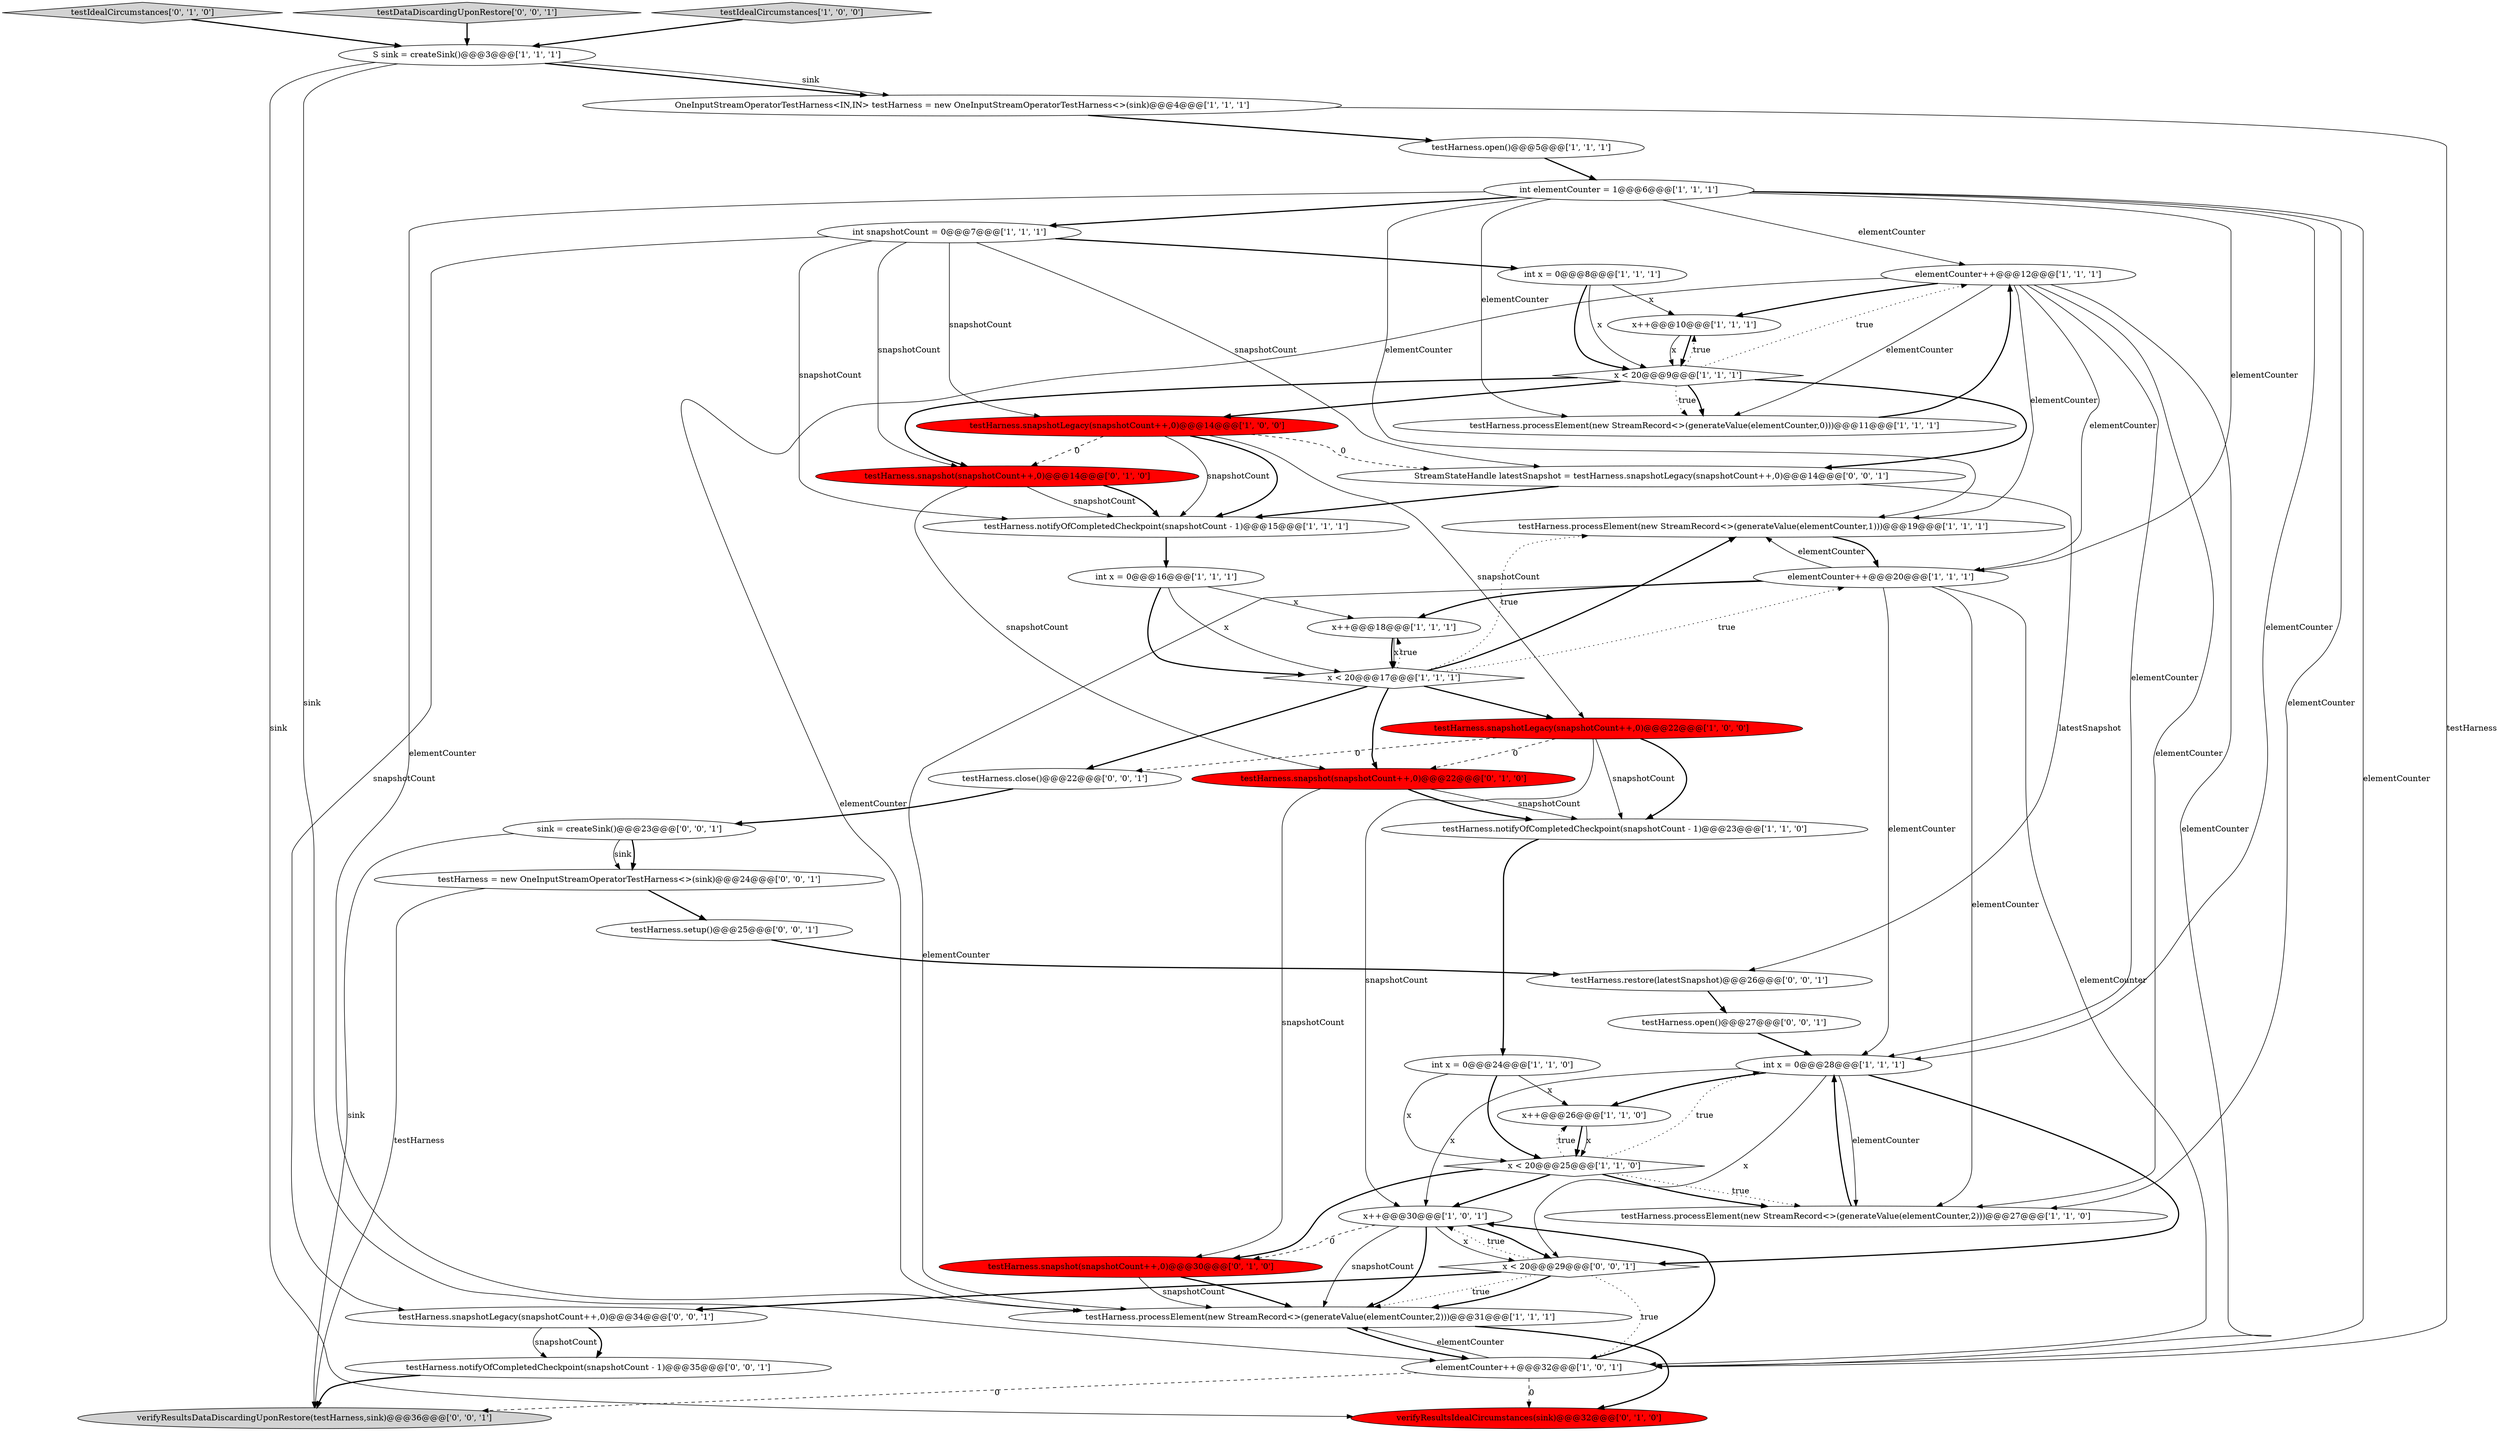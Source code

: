 digraph {
43 [style = filled, label = "testHarness.close()@@@22@@@['0', '0', '1']", fillcolor = white, shape = ellipse image = "AAA0AAABBB3BBB"];
8 [style = filled, label = "S sink = createSink()@@@3@@@['1', '1', '1']", fillcolor = white, shape = ellipse image = "AAA0AAABBB1BBB"];
13 [style = filled, label = "int x = 0@@@28@@@['1', '1', '1']", fillcolor = white, shape = ellipse image = "AAA0AAABBB1BBB"];
29 [style = filled, label = "testHarness.snapshot(snapshotCount++,0)@@@30@@@['0', '1', '0']", fillcolor = red, shape = ellipse image = "AAA1AAABBB2BBB"];
18 [style = filled, label = "elementCounter++@@@12@@@['1', '1', '1']", fillcolor = white, shape = ellipse image = "AAA0AAABBB1BBB"];
37 [style = filled, label = "testHarness.notifyOfCompletedCheckpoint(snapshotCount - 1)@@@35@@@['0', '0', '1']", fillcolor = white, shape = ellipse image = "AAA0AAABBB3BBB"];
38 [style = filled, label = "verifyResultsDataDiscardingUponRestore(testHarness,sink)@@@36@@@['0', '0', '1']", fillcolor = lightgray, shape = ellipse image = "AAA0AAABBB3BBB"];
32 [style = filled, label = "verifyResultsIdealCircumstances(sink)@@@32@@@['0', '1', '0']", fillcolor = red, shape = ellipse image = "AAA1AAABBB2BBB"];
20 [style = filled, label = "testHarness.notifyOfCompletedCheckpoint(snapshotCount - 1)@@@23@@@['1', '1', '0']", fillcolor = white, shape = ellipse image = "AAA0AAABBB1BBB"];
23 [style = filled, label = "testHarness.processElement(new StreamRecord<>(generateValue(elementCounter,1)))@@@19@@@['1', '1', '1']", fillcolor = white, shape = ellipse image = "AAA0AAABBB1BBB"];
42 [style = filled, label = "testHarness = new OneInputStreamOperatorTestHarness<>(sink)@@@24@@@['0', '0', '1']", fillcolor = white, shape = ellipse image = "AAA0AAABBB3BBB"];
25 [style = filled, label = "int x = 0@@@24@@@['1', '1', '0']", fillcolor = white, shape = ellipse image = "AAA0AAABBB1BBB"];
41 [style = filled, label = "testHarness.snapshotLegacy(snapshotCount++,0)@@@34@@@['0', '0', '1']", fillcolor = white, shape = ellipse image = "AAA0AAABBB3BBB"];
1 [style = filled, label = "testHarness.processElement(new StreamRecord<>(generateValue(elementCounter,2)))@@@31@@@['1', '1', '1']", fillcolor = white, shape = ellipse image = "AAA0AAABBB1BBB"];
30 [style = filled, label = "testHarness.snapshot(snapshotCount++,0)@@@14@@@['0', '1', '0']", fillcolor = red, shape = ellipse image = "AAA1AAABBB2BBB"];
14 [style = filled, label = "testHarness.open()@@@5@@@['1', '1', '1']", fillcolor = white, shape = ellipse image = "AAA0AAABBB1BBB"];
0 [style = filled, label = "x++@@@30@@@['1', '0', '1']", fillcolor = white, shape = ellipse image = "AAA0AAABBB1BBB"];
24 [style = filled, label = "elementCounter++@@@32@@@['1', '0', '1']", fillcolor = white, shape = ellipse image = "AAA0AAABBB1BBB"];
21 [style = filled, label = "x < 20@@@17@@@['1', '1', '1']", fillcolor = white, shape = diamond image = "AAA0AAABBB1BBB"];
3 [style = filled, label = "OneInputStreamOperatorTestHarness<IN,IN> testHarness = new OneInputStreamOperatorTestHarness<>(sink)@@@4@@@['1', '1', '1']", fillcolor = white, shape = ellipse image = "AAA0AAABBB1BBB"];
11 [style = filled, label = "testHarness.snapshotLegacy(snapshotCount++,0)@@@22@@@['1', '0', '0']", fillcolor = red, shape = ellipse image = "AAA1AAABBB1BBB"];
35 [style = filled, label = "testHarness.setup()@@@25@@@['0', '0', '1']", fillcolor = white, shape = ellipse image = "AAA0AAABBB3BBB"];
22 [style = filled, label = "testHarness.processElement(new StreamRecord<>(generateValue(elementCounter,2)))@@@27@@@['1', '1', '0']", fillcolor = white, shape = ellipse image = "AAA0AAABBB1BBB"];
17 [style = filled, label = "int x = 0@@@8@@@['1', '1', '1']", fillcolor = white, shape = ellipse image = "AAA0AAABBB1BBB"];
31 [style = filled, label = "testHarness.snapshot(snapshotCount++,0)@@@22@@@['0', '1', '0']", fillcolor = red, shape = ellipse image = "AAA1AAABBB2BBB"];
27 [style = filled, label = "int elementCounter = 1@@@6@@@['1', '1', '1']", fillcolor = white, shape = ellipse image = "AAA0AAABBB1BBB"];
40 [style = filled, label = "testHarness.restore(latestSnapshot)@@@26@@@['0', '0', '1']", fillcolor = white, shape = ellipse image = "AAA0AAABBB3BBB"];
4 [style = filled, label = "testHarness.snapshotLegacy(snapshotCount++,0)@@@14@@@['1', '0', '0']", fillcolor = red, shape = ellipse image = "AAA1AAABBB1BBB"];
33 [style = filled, label = "sink = createSink()@@@23@@@['0', '0', '1']", fillcolor = white, shape = ellipse image = "AAA0AAABBB3BBB"];
5 [style = filled, label = "x++@@@10@@@['1', '1', '1']", fillcolor = white, shape = ellipse image = "AAA0AAABBB1BBB"];
26 [style = filled, label = "x < 20@@@25@@@['1', '1', '0']", fillcolor = white, shape = diamond image = "AAA0AAABBB1BBB"];
28 [style = filled, label = "testIdealCircumstances['0', '1', '0']", fillcolor = lightgray, shape = diamond image = "AAA0AAABBB2BBB"];
44 [style = filled, label = "testHarness.open()@@@27@@@['0', '0', '1']", fillcolor = white, shape = ellipse image = "AAA0AAABBB3BBB"];
7 [style = filled, label = "testHarness.notifyOfCompletedCheckpoint(snapshotCount - 1)@@@15@@@['1', '1', '1']", fillcolor = white, shape = ellipse image = "AAA0AAABBB1BBB"];
2 [style = filled, label = "elementCounter++@@@20@@@['1', '1', '1']", fillcolor = white, shape = ellipse image = "AAA0AAABBB1BBB"];
10 [style = filled, label = "x++@@@26@@@['1', '1', '0']", fillcolor = white, shape = ellipse image = "AAA0AAABBB1BBB"];
39 [style = filled, label = "testDataDiscardingUponRestore['0', '0', '1']", fillcolor = lightgray, shape = diamond image = "AAA0AAABBB3BBB"];
34 [style = filled, label = "x < 20@@@29@@@['0', '0', '1']", fillcolor = white, shape = diamond image = "AAA0AAABBB3BBB"];
16 [style = filled, label = "x++@@@18@@@['1', '1', '1']", fillcolor = white, shape = ellipse image = "AAA0AAABBB1BBB"];
6 [style = filled, label = "x < 20@@@9@@@['1', '1', '1']", fillcolor = white, shape = diamond image = "AAA0AAABBB1BBB"];
9 [style = filled, label = "int snapshotCount = 0@@@7@@@['1', '1', '1']", fillcolor = white, shape = ellipse image = "AAA0AAABBB1BBB"];
36 [style = filled, label = "StreamStateHandle latestSnapshot = testHarness.snapshotLegacy(snapshotCount++,0)@@@14@@@['0', '0', '1']", fillcolor = white, shape = ellipse image = "AAA0AAABBB3BBB"];
12 [style = filled, label = "testHarness.processElement(new StreamRecord<>(generateValue(elementCounter,0)))@@@11@@@['1', '1', '1']", fillcolor = white, shape = ellipse image = "AAA0AAABBB1BBB"];
15 [style = filled, label = "testIdealCircumstances['1', '0', '0']", fillcolor = lightgray, shape = diamond image = "AAA0AAABBB1BBB"];
19 [style = filled, label = "int x = 0@@@16@@@['1', '1', '1']", fillcolor = white, shape = ellipse image = "AAA0AAABBB1BBB"];
27->18 [style = solid, label="elementCounter"];
10->26 [style = solid, label="x"];
21->43 [style = bold, label=""];
30->7 [style = solid, label="snapshotCount"];
27->9 [style = bold, label=""];
4->30 [style = dashed, label="0"];
27->24 [style = solid, label="elementCounter"];
26->22 [style = dotted, label="true"];
26->13 [style = dotted, label="true"];
3->24 [style = solid, label="testHarness"];
26->22 [style = bold, label=""];
30->31 [style = solid, label="snapshotCount"];
21->31 [style = bold, label=""];
6->18 [style = dotted, label="true"];
25->26 [style = solid, label="x"];
2->23 [style = solid, label="elementCounter"];
4->36 [style = dashed, label="0"];
33->42 [style = bold, label=""];
33->38 [style = solid, label="sink"];
37->38 [style = bold, label=""];
21->23 [style = dotted, label="true"];
12->18 [style = bold, label=""];
27->22 [style = solid, label="elementCounter"];
13->34 [style = solid, label="x"];
11->43 [style = dashed, label="0"];
29->1 [style = bold, label=""];
31->20 [style = bold, label=""];
24->1 [style = solid, label="elementCounter"];
22->13 [style = bold, label=""];
18->23 [style = solid, label="elementCounter"];
2->16 [style = bold, label=""];
18->12 [style = solid, label="elementCounter"];
13->34 [style = bold, label=""];
18->13 [style = solid, label="elementCounter"];
5->6 [style = solid, label="x"];
24->0 [style = bold, label=""];
18->1 [style = solid, label="elementCounter"];
41->37 [style = bold, label=""];
39->8 [style = bold, label=""];
13->0 [style = solid, label="x"];
31->20 [style = solid, label="snapshotCount"];
2->13 [style = solid, label="elementCounter"];
9->41 [style = solid, label="snapshotCount"];
9->17 [style = bold, label=""];
10->26 [style = bold, label=""];
27->12 [style = solid, label="elementCounter"];
20->25 [style = bold, label=""];
24->32 [style = dashed, label="0"];
9->4 [style = solid, label="snapshotCount"];
0->34 [style = bold, label=""];
6->4 [style = bold, label=""];
35->40 [style = bold, label=""];
26->0 [style = bold, label=""];
16->21 [style = solid, label="x"];
5->6 [style = bold, label=""];
4->7 [style = solid, label="snapshotCount"];
21->11 [style = bold, label=""];
30->7 [style = bold, label=""];
25->26 [style = bold, label=""];
25->10 [style = solid, label="x"];
1->32 [style = bold, label=""];
43->33 [style = bold, label=""];
6->12 [style = dotted, label="true"];
21->16 [style = dotted, label="true"];
2->24 [style = solid, label="elementCounter"];
9->36 [style = solid, label="snapshotCount"];
21->23 [style = bold, label=""];
0->1 [style = solid, label="snapshotCount"];
13->10 [style = bold, label=""];
27->1 [style = solid, label="elementCounter"];
13->22 [style = solid, label="elementCounter"];
34->24 [style = dotted, label="true"];
27->23 [style = solid, label="elementCounter"];
18->2 [style = solid, label="elementCounter"];
17->6 [style = bold, label=""];
9->7 [style = solid, label="snapshotCount"];
8->3 [style = bold, label=""];
21->2 [style = dotted, label="true"];
34->1 [style = dotted, label="true"];
19->16 [style = solid, label="x"];
17->6 [style = solid, label="x"];
34->0 [style = dotted, label="true"];
4->7 [style = bold, label=""];
18->22 [style = solid, label="elementCounter"];
2->22 [style = solid, label="elementCounter"];
41->37 [style = solid, label="snapshotCount"];
11->31 [style = dashed, label="0"];
4->11 [style = solid, label="snapshotCount"];
0->1 [style = bold, label=""];
28->8 [style = bold, label=""];
0->29 [style = dashed, label="0"];
8->24 [style = solid, label="sink"];
42->38 [style = solid, label="testHarness"];
8->3 [style = solid, label="sink"];
33->42 [style = solid, label="sink"];
27->2 [style = solid, label="elementCounter"];
14->27 [style = bold, label=""];
23->2 [style = bold, label=""];
11->0 [style = solid, label="snapshotCount"];
7->19 [style = bold, label=""];
15->8 [style = bold, label=""];
40->44 [style = bold, label=""];
19->21 [style = bold, label=""];
6->12 [style = bold, label=""];
11->20 [style = bold, label=""];
31->29 [style = solid, label="snapshotCount"];
8->32 [style = solid, label="sink"];
34->1 [style = bold, label=""];
27->13 [style = solid, label="elementCounter"];
26->29 [style = bold, label=""];
3->14 [style = bold, label=""];
19->21 [style = solid, label="x"];
34->41 [style = bold, label=""];
0->34 [style = solid, label="x"];
6->36 [style = bold, label=""];
2->1 [style = solid, label="elementCounter"];
42->35 [style = bold, label=""];
9->30 [style = solid, label="snapshotCount"];
17->5 [style = solid, label="x"];
18->24 [style = solid, label="elementCounter"];
29->1 [style = solid, label="snapshotCount"];
36->7 [style = bold, label=""];
1->24 [style = bold, label=""];
16->21 [style = bold, label=""];
18->5 [style = bold, label=""];
26->10 [style = dotted, label="true"];
44->13 [style = bold, label=""];
11->20 [style = solid, label="snapshotCount"];
36->40 [style = solid, label="latestSnapshot"];
24->38 [style = dashed, label="0"];
6->5 [style = dotted, label="true"];
6->30 [style = bold, label=""];
}
